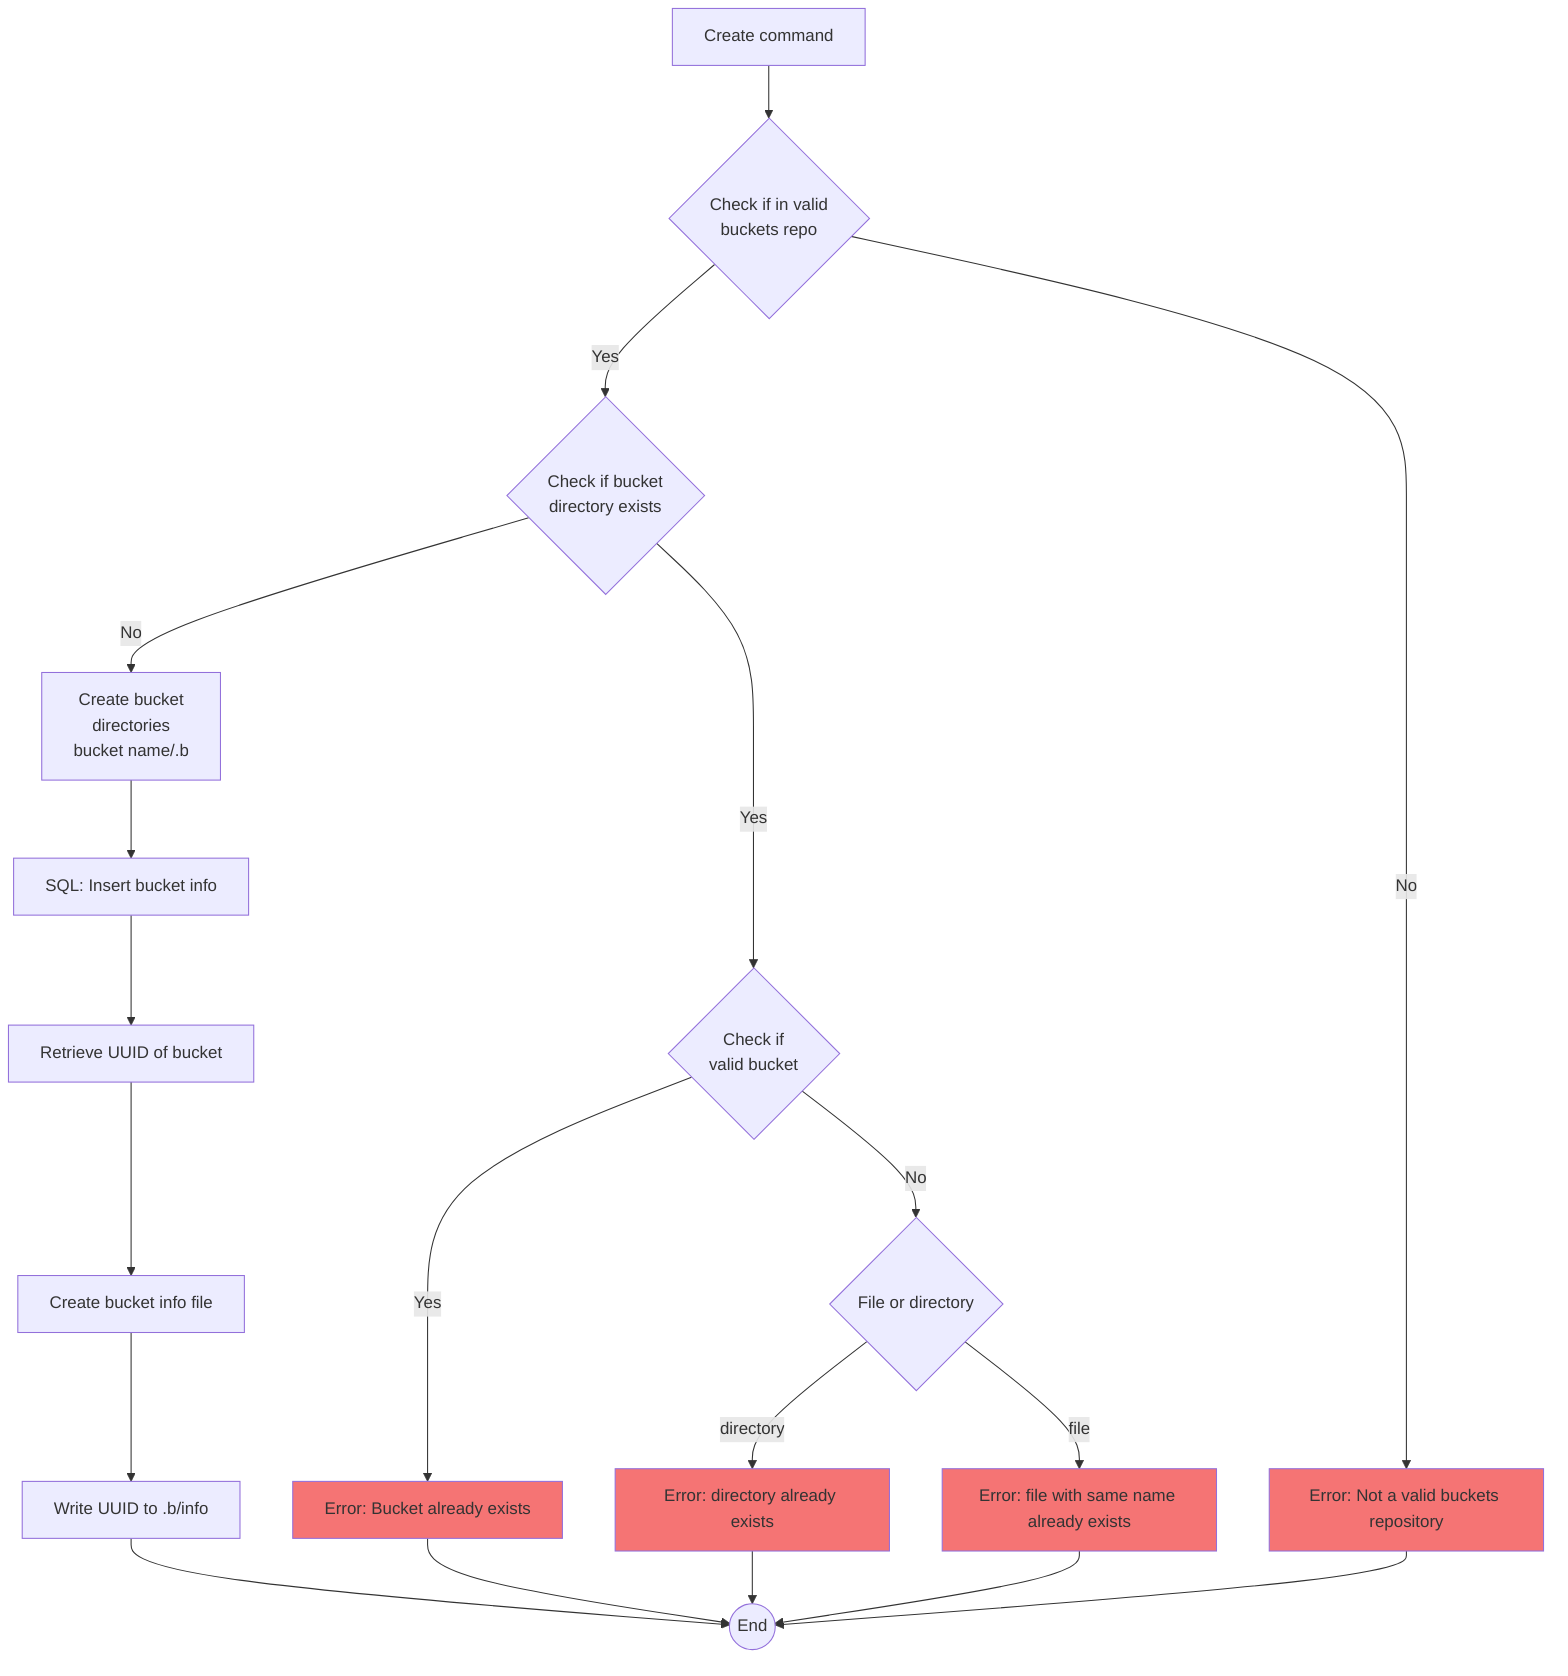 flowchart TD
    A[Create command] --> B{Check if in valid\nbuckets repo}
    B -->|Yes| C{Check if bucket \ndirectory exists}
    B -->|No| E3[Error: Not a valid buckets repository]
    C --> |No| D[Create bucket \n directories<br>bucket name/.b]
    C --> |Yes| W{Check if \n valid bucket}
    W --> |Yes| E1[Error: Bucket already exists]
    W --> |No| V{File or directory}
    V --> |directory| E4[Error: directory already exists]
    V --> |file| E2[Error: file with same name already exists]
    D --> L[SQL: Insert bucket info]
    L --> G[Retrieve UUID of bucket]
    G --> H[Create bucket info file]
    H --> I[Write UUID to .b/info]
    I --> Y((End))
    E4 --> Y((End))
    E3 --> Y((End))
    E1 --> Y((End))
    E2 --> Y((End))

    style E1 fill:#f57474
    style E2 fill:#f57474
    style E3 fill:#f57474
    style E4 fill:#f57474